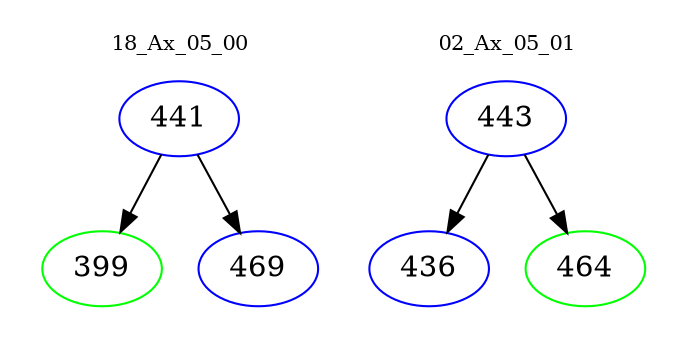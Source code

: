 digraph{
subgraph cluster_0 {
color = white
label = "18_Ax_05_00";
fontsize=10;
T0_441 [label="441", color="blue"]
T0_441 -> T0_399 [color="black"]
T0_399 [label="399", color="green"]
T0_441 -> T0_469 [color="black"]
T0_469 [label="469", color="blue"]
}
subgraph cluster_1 {
color = white
label = "02_Ax_05_01";
fontsize=10;
T1_443 [label="443", color="blue"]
T1_443 -> T1_436 [color="black"]
T1_436 [label="436", color="blue"]
T1_443 -> T1_464 [color="black"]
T1_464 [label="464", color="green"]
}
}
